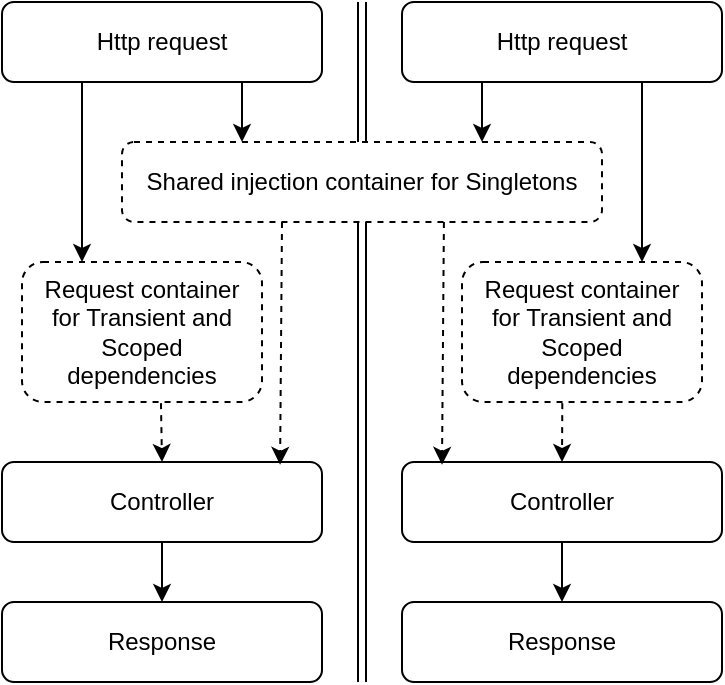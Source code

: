 <mxfile version="12.9.9" type="device"><diagram id="C5RBs43oDa-KdzZeNtuy" name="Page-1"><mxGraphModel dx="808" dy="524" grid="1" gridSize="10" guides="1" tooltips="1" connect="1" arrows="1" fold="1" page="1" pageScale="1" pageWidth="827" pageHeight="1169" math="0" shadow="0"><root><mxCell id="WIyWlLk6GJQsqaUBKTNV-0"/><mxCell id="WIyWlLk6GJQsqaUBKTNV-1" parent="WIyWlLk6GJQsqaUBKTNV-0"/><mxCell id="WIyWlLk6GJQsqaUBKTNV-3" value="Http request" style="rounded=1;whiteSpace=wrap;html=1;fontSize=12;glass=0;strokeWidth=1;shadow=0;" parent="WIyWlLk6GJQsqaUBKTNV-1" vertex="1"><mxGeometry x="120" y="70" width="160" height="40" as="geometry"/></mxCell><mxCell id="EsHRLmJTUCsyUlv1E3Zm-0" value="Http request" style="rounded=1;whiteSpace=wrap;html=1;fontSize=12;glass=0;strokeWidth=1;shadow=0;" vertex="1" parent="WIyWlLk6GJQsqaUBKTNV-1"><mxGeometry x="320" y="70" width="160" height="40" as="geometry"/></mxCell><mxCell id="EsHRLmJTUCsyUlv1E3Zm-2" value="Request container&lt;br&gt;for Transient and&lt;br&gt;Scoped dependencies" style="rounded=1;whiteSpace=wrap;html=1;fontSize=12;glass=0;strokeWidth=1;shadow=0;dashed=1;" vertex="1" parent="WIyWlLk6GJQsqaUBKTNV-1"><mxGeometry x="130" y="200" width="120" height="70" as="geometry"/></mxCell><mxCell id="EsHRLmJTUCsyUlv1E3Zm-4" value="Controller" style="rounded=1;whiteSpace=wrap;html=1;glass=0;comic=0;" vertex="1" parent="WIyWlLk6GJQsqaUBKTNV-1"><mxGeometry x="120" y="300" width="160" height="40" as="geometry"/></mxCell><mxCell id="EsHRLmJTUCsyUlv1E3Zm-6" value="Response" style="rounded=1;whiteSpace=wrap;html=1;glass=0;comic=0;" vertex="1" parent="WIyWlLk6GJQsqaUBKTNV-1"><mxGeometry x="120" y="370" width="160" height="40" as="geometry"/></mxCell><mxCell id="EsHRLmJTUCsyUlv1E3Zm-8" value="" style="shape=link;html=1;" edge="1" parent="WIyWlLk6GJQsqaUBKTNV-1"><mxGeometry width="50" height="50" relative="1" as="geometry"><mxPoint x="300" y="410" as="sourcePoint"/><mxPoint x="300" y="70" as="targetPoint"/></mxGeometry></mxCell><mxCell id="EsHRLmJTUCsyUlv1E3Zm-1" value="Shared injection container for Singletons" style="rounded=1;whiteSpace=wrap;html=1;fontSize=12;glass=0;strokeWidth=1;shadow=0;comic=0;dashed=1;" vertex="1" parent="WIyWlLk6GJQsqaUBKTNV-1"><mxGeometry x="180" y="140" width="240" height="40" as="geometry"/></mxCell><mxCell id="EsHRLmJTUCsyUlv1E3Zm-10" value="" style="endArrow=classic;html=1;exitX=0.75;exitY=1;exitDx=0;exitDy=0;entryX=0.25;entryY=0;entryDx=0;entryDy=0;" edge="1" parent="WIyWlLk6GJQsqaUBKTNV-1" source="WIyWlLk6GJQsqaUBKTNV-3" target="EsHRLmJTUCsyUlv1E3Zm-1"><mxGeometry width="50" height="50" relative="1" as="geometry"><mxPoint x="80" y="460" as="sourcePoint"/><mxPoint x="130" y="410" as="targetPoint"/></mxGeometry></mxCell><mxCell id="EsHRLmJTUCsyUlv1E3Zm-11" value="" style="endArrow=classic;html=1;exitX=0.25;exitY=1;exitDx=0;exitDy=0;entryX=0.75;entryY=0;entryDx=0;entryDy=0;" edge="1" parent="WIyWlLk6GJQsqaUBKTNV-1" source="EsHRLmJTUCsyUlv1E3Zm-0" target="EsHRLmJTUCsyUlv1E3Zm-1"><mxGeometry width="50" height="50" relative="1" as="geometry"><mxPoint x="250" y="130" as="sourcePoint"/><mxPoint x="250" y="150" as="targetPoint"/></mxGeometry></mxCell><mxCell id="EsHRLmJTUCsyUlv1E3Zm-12" value="" style="endArrow=classic;html=1;exitX=0.25;exitY=1;exitDx=0;exitDy=0;entryX=0.25;entryY=0;entryDx=0;entryDy=0;" edge="1" parent="WIyWlLk6GJQsqaUBKTNV-1" source="WIyWlLk6GJQsqaUBKTNV-3" target="EsHRLmJTUCsyUlv1E3Zm-2"><mxGeometry width="50" height="50" relative="1" as="geometry"><mxPoint x="50" y="270" as="sourcePoint"/><mxPoint x="100" y="220" as="targetPoint"/></mxGeometry></mxCell><mxCell id="EsHRLmJTUCsyUlv1E3Zm-13" value="" style="endArrow=classic;html=1;exitX=0.75;exitY=1;exitDx=0;exitDy=0;entryX=0.75;entryY=0;entryDx=0;entryDy=0;" edge="1" parent="WIyWlLk6GJQsqaUBKTNV-1" source="EsHRLmJTUCsyUlv1E3Zm-0" target="EsHRLmJTUCsyUlv1E3Zm-14"><mxGeometry width="50" height="50" relative="1" as="geometry"><mxPoint x="590" y="190" as="sourcePoint"/><mxPoint x="444" y="200" as="targetPoint"/></mxGeometry></mxCell><mxCell id="EsHRLmJTUCsyUlv1E3Zm-14" value="Request container&lt;br&gt;for Transient and&lt;br&gt;Scoped dependencies" style="rounded=1;whiteSpace=wrap;html=1;fontSize=12;glass=0;strokeWidth=1;shadow=0;dashed=1;" vertex="1" parent="WIyWlLk6GJQsqaUBKTNV-1"><mxGeometry x="350" y="200" width="120" height="70" as="geometry"/></mxCell><mxCell id="EsHRLmJTUCsyUlv1E3Zm-16" value="" style="endArrow=classic;html=1;dashed=1;entryX=0.869;entryY=0.035;entryDx=0;entryDy=0;entryPerimeter=0;" edge="1" parent="WIyWlLk6GJQsqaUBKTNV-1" target="EsHRLmJTUCsyUlv1E3Zm-4"><mxGeometry width="50" height="50" relative="1" as="geometry"><mxPoint x="260" y="180" as="sourcePoint"/><mxPoint x="258" y="290" as="targetPoint"/></mxGeometry></mxCell><mxCell id="EsHRLmJTUCsyUlv1E3Zm-19" value="" style="endArrow=classic;html=1;exitX=0.5;exitY=1;exitDx=0;exitDy=0;" edge="1" parent="WIyWlLk6GJQsqaUBKTNV-1" source="EsHRLmJTUCsyUlv1E3Zm-4" target="EsHRLmJTUCsyUlv1E3Zm-6"><mxGeometry width="50" height="50" relative="1" as="geometry"><mxPoint x="250" y="130" as="sourcePoint"/><mxPoint x="250" y="160" as="targetPoint"/></mxGeometry></mxCell><mxCell id="EsHRLmJTUCsyUlv1E3Zm-20" value="" style="endArrow=classic;html=1;exitX=0.579;exitY=1.008;exitDx=0;exitDy=0;entryX=0.5;entryY=0;entryDx=0;entryDy=0;exitPerimeter=0;dashed=1;" edge="1" parent="WIyWlLk6GJQsqaUBKTNV-1" source="EsHRLmJTUCsyUlv1E3Zm-2" target="EsHRLmJTUCsyUlv1E3Zm-4"><mxGeometry width="50" height="50" relative="1" as="geometry"><mxPoint x="210" y="350" as="sourcePoint"/><mxPoint x="210" y="380" as="targetPoint"/></mxGeometry></mxCell><mxCell id="EsHRLmJTUCsyUlv1E3Zm-21" value="Controller" style="rounded=1;whiteSpace=wrap;html=1;glass=0;comic=0;" vertex="1" parent="WIyWlLk6GJQsqaUBKTNV-1"><mxGeometry x="320" y="300" width="160" height="40" as="geometry"/></mxCell><mxCell id="EsHRLmJTUCsyUlv1E3Zm-22" value="Response" style="rounded=1;whiteSpace=wrap;html=1;glass=0;comic=0;" vertex="1" parent="WIyWlLk6GJQsqaUBKTNV-1"><mxGeometry x="320" y="370" width="160" height="40" as="geometry"/></mxCell><mxCell id="EsHRLmJTUCsyUlv1E3Zm-23" value="" style="endArrow=classic;html=1;exitX=0.5;exitY=1;exitDx=0;exitDy=0;" edge="1" parent="WIyWlLk6GJQsqaUBKTNV-1" source="EsHRLmJTUCsyUlv1E3Zm-21" target="EsHRLmJTUCsyUlv1E3Zm-22"><mxGeometry width="50" height="50" relative="1" as="geometry"><mxPoint x="450" y="130" as="sourcePoint"/><mxPoint x="450" y="160" as="targetPoint"/></mxGeometry></mxCell><mxCell id="EsHRLmJTUCsyUlv1E3Zm-25" value="" style="endArrow=classic;html=1;dashed=1;entryX=0.869;entryY=0.035;entryDx=0;entryDy=0;entryPerimeter=0;" edge="1" parent="WIyWlLk6GJQsqaUBKTNV-1"><mxGeometry width="50" height="50" relative="1" as="geometry"><mxPoint x="340.96" y="180" as="sourcePoint"/><mxPoint x="340.0" y="301.4" as="targetPoint"/></mxGeometry></mxCell><mxCell id="EsHRLmJTUCsyUlv1E3Zm-26" value="" style="endArrow=classic;html=1;exitX=0.418;exitY=1.008;exitDx=0;exitDy=0;entryX=0.5;entryY=0;entryDx=0;entryDy=0;exitPerimeter=0;dashed=1;" edge="1" parent="WIyWlLk6GJQsqaUBKTNV-1" source="EsHRLmJTUCsyUlv1E3Zm-14" target="EsHRLmJTUCsyUlv1E3Zm-21"><mxGeometry width="50" height="50" relative="1" as="geometry"><mxPoint x="209.48" y="280.56" as="sourcePoint"/><mxPoint x="210" y="310" as="targetPoint"/></mxGeometry></mxCell></root></mxGraphModel></diagram></mxfile>
